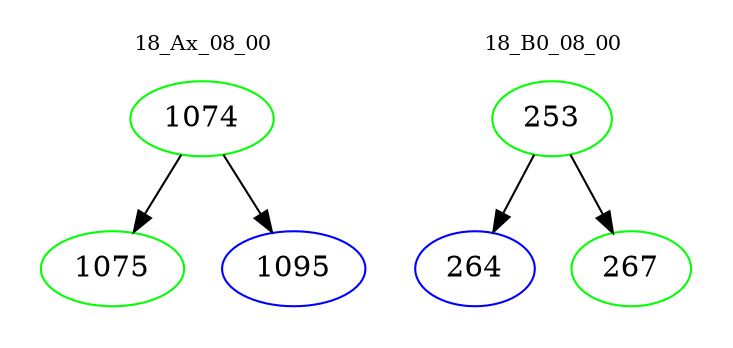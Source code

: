 digraph{
subgraph cluster_0 {
color = white
label = "18_Ax_08_00";
fontsize=10;
T0_1074 [label="1074", color="green"]
T0_1074 -> T0_1075 [color="black"]
T0_1075 [label="1075", color="green"]
T0_1074 -> T0_1095 [color="black"]
T0_1095 [label="1095", color="blue"]
}
subgraph cluster_1 {
color = white
label = "18_B0_08_00";
fontsize=10;
T1_253 [label="253", color="green"]
T1_253 -> T1_264 [color="black"]
T1_264 [label="264", color="blue"]
T1_253 -> T1_267 [color="black"]
T1_267 [label="267", color="green"]
}
}
